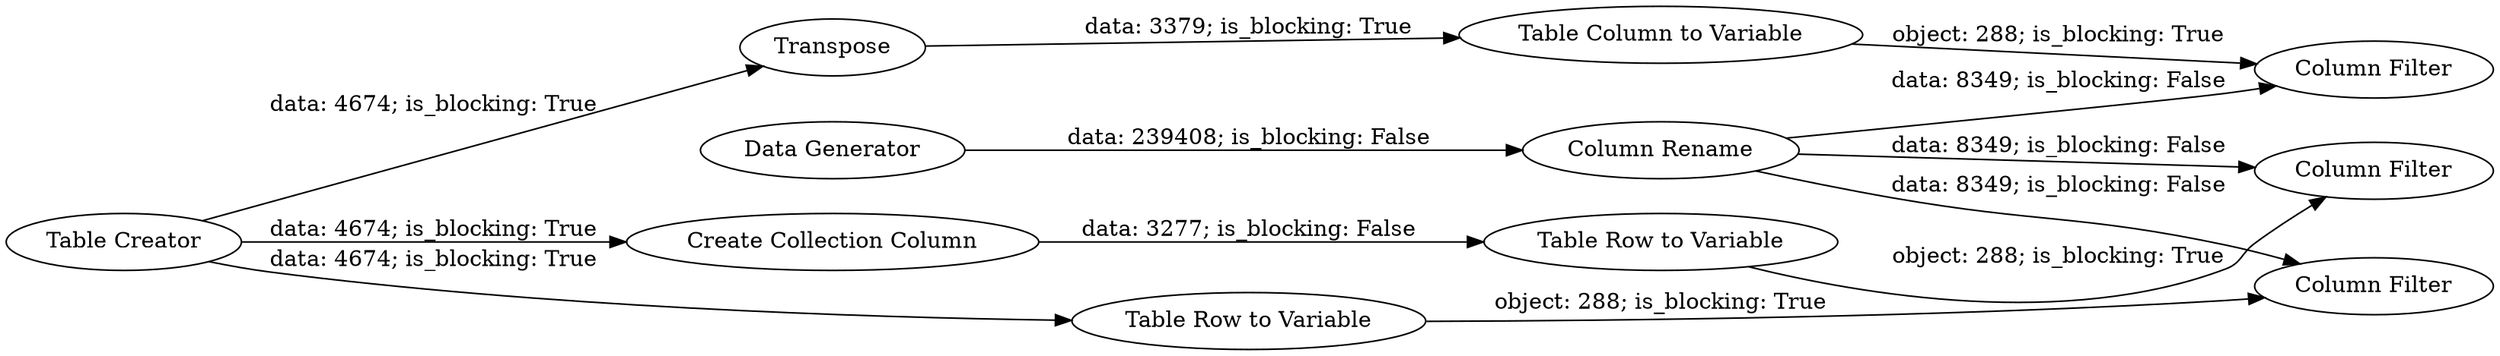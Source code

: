 digraph {
	"7789939699918020369_8" [label="Column Rename"]
	"7789939699918020369_4" [label="Table Row to Variable"]
	"7789939699918020369_3" [label="Table Column to Variable"]
	"7789939699918020369_5" [label="Create Collection Column"]
	"7789939699918020369_10" [label="Column Filter"]
	"7789939699918020369_9" [label="Column Filter"]
	"7789939699918020369_1" [label="Table Creator"]
	"7789939699918020369_6" [label=Transpose]
	"7789939699918020369_11" [label="Column Filter"]
	"7789939699918020369_7" [label="Data Generator"]
	"7789939699918020369_2" [label="Table Row to Variable"]
	"7789939699918020369_1" -> "7789939699918020369_5" [label="data: 4674; is_blocking: True"]
	"7789939699918020369_6" -> "7789939699918020369_3" [label="data: 3379; is_blocking: True"]
	"7789939699918020369_8" -> "7789939699918020369_10" [label="data: 8349; is_blocking: False"]
	"7789939699918020369_1" -> "7789939699918020369_2" [label="data: 4674; is_blocking: True"]
	"7789939699918020369_2" -> "7789939699918020369_9" [label="object: 288; is_blocking: True"]
	"7789939699918020369_1" -> "7789939699918020369_6" [label="data: 4674; is_blocking: True"]
	"7789939699918020369_4" -> "7789939699918020369_11" [label="object: 288; is_blocking: True"]
	"7789939699918020369_5" -> "7789939699918020369_4" [label="data: 3277; is_blocking: False"]
	"7789939699918020369_3" -> "7789939699918020369_10" [label="object: 288; is_blocking: True"]
	"7789939699918020369_8" -> "7789939699918020369_11" [label="data: 8349; is_blocking: False"]
	"7789939699918020369_8" -> "7789939699918020369_9" [label="data: 8349; is_blocking: False"]
	"7789939699918020369_7" -> "7789939699918020369_8" [label="data: 239408; is_blocking: False"]
	rankdir=LR
}
